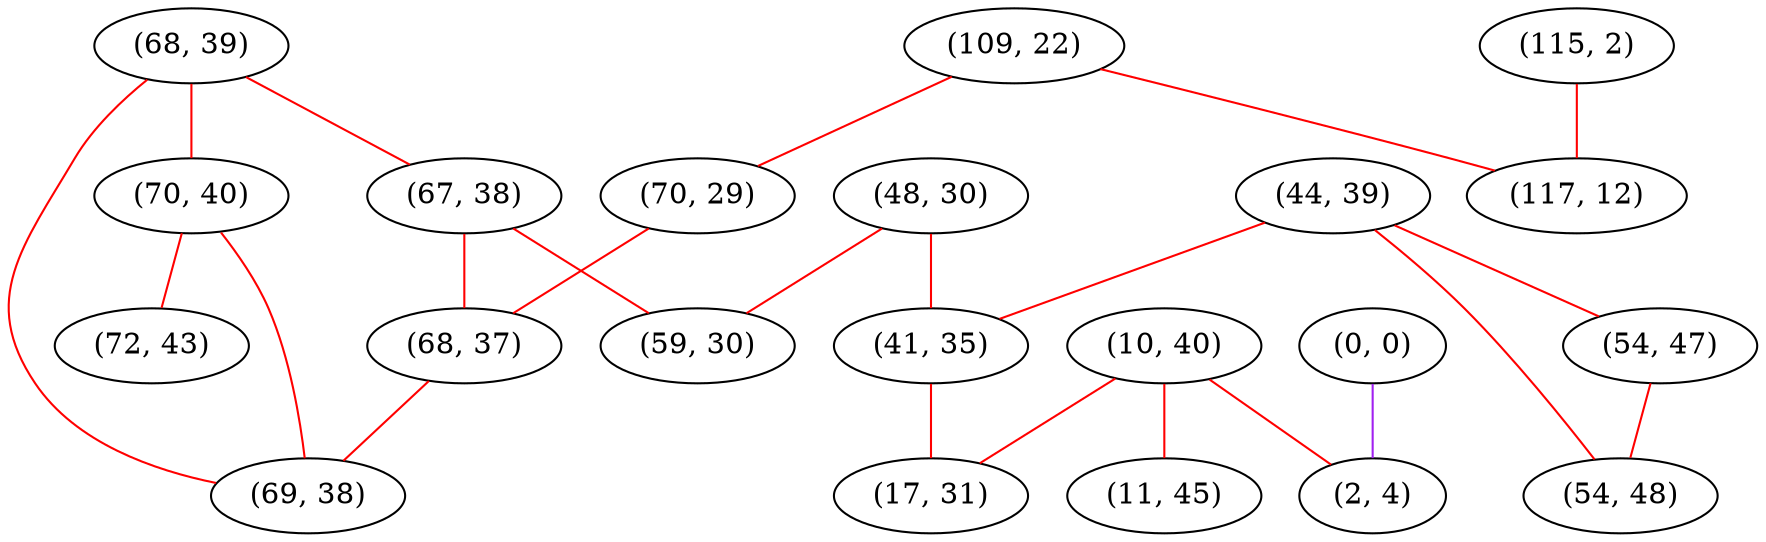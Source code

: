 graph "" {
"(109, 22)";
"(10, 40)";
"(68, 39)";
"(0, 0)";
"(70, 40)";
"(67, 38)";
"(70, 29)";
"(68, 37)";
"(48, 30)";
"(44, 39)";
"(41, 35)";
"(54, 47)";
"(54, 48)";
"(17, 31)";
"(72, 43)";
"(69, 38)";
"(115, 2)";
"(59, 30)";
"(117, 12)";
"(2, 4)";
"(11, 45)";
"(109, 22)" -- "(117, 12)"  [color=red, key=0, weight=1];
"(109, 22)" -- "(70, 29)"  [color=red, key=0, weight=1];
"(10, 40)" -- "(17, 31)"  [color=red, key=0, weight=1];
"(10, 40)" -- "(2, 4)"  [color=red, key=0, weight=1];
"(10, 40)" -- "(11, 45)"  [color=red, key=0, weight=1];
"(68, 39)" -- "(69, 38)"  [color=red, key=0, weight=1];
"(68, 39)" -- "(70, 40)"  [color=red, key=0, weight=1];
"(68, 39)" -- "(67, 38)"  [color=red, key=0, weight=1];
"(0, 0)" -- "(2, 4)"  [color=purple, key=0, weight=4];
"(70, 40)" -- "(69, 38)"  [color=red, key=0, weight=1];
"(70, 40)" -- "(72, 43)"  [color=red, key=0, weight=1];
"(67, 38)" -- "(68, 37)"  [color=red, key=0, weight=1];
"(67, 38)" -- "(59, 30)"  [color=red, key=0, weight=1];
"(70, 29)" -- "(68, 37)"  [color=red, key=0, weight=1];
"(68, 37)" -- "(69, 38)"  [color=red, key=0, weight=1];
"(48, 30)" -- "(41, 35)"  [color=red, key=0, weight=1];
"(48, 30)" -- "(59, 30)"  [color=red, key=0, weight=1];
"(44, 39)" -- "(41, 35)"  [color=red, key=0, weight=1];
"(44, 39)" -- "(54, 47)"  [color=red, key=0, weight=1];
"(44, 39)" -- "(54, 48)"  [color=red, key=0, weight=1];
"(41, 35)" -- "(17, 31)"  [color=red, key=0, weight=1];
"(54, 47)" -- "(54, 48)"  [color=red, key=0, weight=1];
"(115, 2)" -- "(117, 12)"  [color=red, key=0, weight=1];
}
